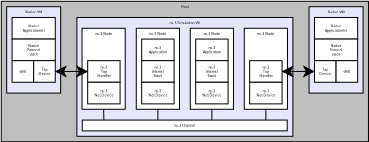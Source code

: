 <?xml version="1.0" encoding="UTF-8"?>
<dia:diagram xmlns:dia="http://www.lysator.liu.se/~alla/dia/">
  <dia:layer name="Background" visible="true">
    <dia:object type="Standard - Box" version="0" id="O0">
      <dia:attribute name="obj_pos">
        <dia:point val="0,0"/>
      </dia:attribute>
      <dia:attribute name="obj_bb">
        <dia:rectangle val="-0.013,-0.013;18.373,7.034"/>
      </dia:attribute>
      <dia:attribute name="elem_corner">
        <dia:point val="0,0"/>
      </dia:attribute>
      <dia:attribute name="elem_width">
        <dia:real val="18.36"/>
      </dia:attribute>
      <dia:attribute name="elem_height">
        <dia:real val="7.02"/>
      </dia:attribute>
      <dia:attribute name="border_width">
        <dia:real val="0.027"/>
      </dia:attribute>
      <dia:attribute name="inner_color">
        <dia:color val="#bfbfbf"/>
      </dia:attribute>
      <dia:attribute name="show_background">
        <dia:boolean val="true"/>
      </dia:attribute>
      <dia:attribute name="corner_radius">
        <dia:real val="1.175e-38"/>
      </dia:attribute>
    </dia:object>
    <dia:object type="Standard - Box" version="0" id="O1">
      <dia:attribute name="obj_pos">
        <dia:point val="3.78,0.81"/>
      </dia:attribute>
      <dia:attribute name="obj_bb">
        <dia:rectangle val="3.767,0.796;14.594,6.763"/>
      </dia:attribute>
      <dia:attribute name="elem_corner">
        <dia:point val="3.78,0.81"/>
      </dia:attribute>
      <dia:attribute name="elem_width">
        <dia:real val="10.8"/>
      </dia:attribute>
      <dia:attribute name="elem_height">
        <dia:real val="5.94"/>
      </dia:attribute>
      <dia:attribute name="border_width">
        <dia:real val="0.027"/>
      </dia:attribute>
      <dia:attribute name="inner_color">
        <dia:color val="#e6e6fa"/>
      </dia:attribute>
      <dia:attribute name="show_background">
        <dia:boolean val="true"/>
      </dia:attribute>
      <dia:attribute name="corner_radius">
        <dia:real val="1.175e-38"/>
      </dia:attribute>
    </dia:object>
    <dia:object type="Standard - Box" version="0" id="O2">
      <dia:attribute name="obj_pos">
        <dia:point val="6.75,1.35"/>
      </dia:attribute>
      <dia:attribute name="obj_bb">
        <dia:rectangle val="6.737,1.337;8.924,5.413"/>
      </dia:attribute>
      <dia:attribute name="elem_corner">
        <dia:point val="6.75,1.35"/>
      </dia:attribute>
      <dia:attribute name="elem_width">
        <dia:real val="2.16"/>
      </dia:attribute>
      <dia:attribute name="elem_height">
        <dia:real val="4.05"/>
      </dia:attribute>
      <dia:attribute name="border_width">
        <dia:real val="0.027"/>
      </dia:attribute>
      <dia:attribute name="show_background">
        <dia:boolean val="true"/>
      </dia:attribute>
    </dia:object>
    <dia:object type="Standard - Box" version="0" id="O3">
      <dia:attribute name="obj_pos">
        <dia:point val="7.02,1.89"/>
      </dia:attribute>
      <dia:attribute name="obj_bb">
        <dia:rectangle val="7.006,1.877;8.653,2.983"/>
      </dia:attribute>
      <dia:attribute name="elem_corner">
        <dia:point val="7.02,1.89"/>
      </dia:attribute>
      <dia:attribute name="elem_width">
        <dia:real val="1.62"/>
      </dia:attribute>
      <dia:attribute name="elem_height">
        <dia:real val="1.08"/>
      </dia:attribute>
      <dia:attribute name="border_width">
        <dia:real val="0.027"/>
      </dia:attribute>
      <dia:attribute name="show_background">
        <dia:boolean val="true"/>
      </dia:attribute>
    </dia:object>
    <dia:object type="Standard - Text" version="1" id="O4">
      <dia:attribute name="obj_pos">
        <dia:point val="7.818,1.62"/>
      </dia:attribute>
      <dia:attribute name="obj_bb">
        <dia:rectangle val="7.417,1.493;8.219,1.747"/>
      </dia:attribute>
      <dia:attribute name="text">
        <dia:composite type="text">
          <dia:attribute name="string">
            <dia:string>#ns-3 Node#</dia:string>
          </dia:attribute>
          <dia:attribute name="font">
            <dia:font family="sans" style="0" name="Helvetica"/>
          </dia:attribute>
          <dia:attribute name="height">
            <dia:real val="0.216"/>
          </dia:attribute>
          <dia:attribute name="pos">
            <dia:point val="7.818,1.641"/>
          </dia:attribute>
          <dia:attribute name="color">
            <dia:color val="#000000"/>
          </dia:attribute>
          <dia:attribute name="alignment">
            <dia:enum val="1"/>
          </dia:attribute>
        </dia:composite>
      </dia:attribute>
      <dia:attribute name="valign">
        <dia:enum val="2"/>
      </dia:attribute>
    </dia:object>
    <dia:object type="Standard - Text" version="1" id="O5">
      <dia:attribute name="obj_pos">
        <dia:point val="7.548,2.16"/>
      </dia:attribute>
      <dia:attribute name="obj_bb">
        <dia:rectangle val="7.548,2.052;7.548,2.376"/>
      </dia:attribute>
      <dia:attribute name="text">
        <dia:composite type="text">
          <dia:attribute name="string">
            <dia:string>##</dia:string>
          </dia:attribute>
          <dia:attribute name="font">
            <dia:font family="sans" style="0" name="Helvetica"/>
          </dia:attribute>
          <dia:attribute name="height">
            <dia:real val="0.216"/>
          </dia:attribute>
          <dia:attribute name="pos">
            <dia:point val="7.548,2.16"/>
          </dia:attribute>
          <dia:attribute name="color">
            <dia:color val="#000000"/>
          </dia:attribute>
          <dia:attribute name="alignment">
            <dia:enum val="0"/>
          </dia:attribute>
        </dia:composite>
      </dia:attribute>
      <dia:attribute name="valign">
        <dia:enum val="3"/>
      </dia:attribute>
    </dia:object>
    <dia:object type="Standard - Text" version="1" id="O6">
      <dia:attribute name="obj_pos">
        <dia:point val="7.83,2.43"/>
      </dia:attribute>
      <dia:attribute name="obj_bb">
        <dia:rectangle val="7.386,2.195;8.274,2.665"/>
      </dia:attribute>
      <dia:attribute name="text">
        <dia:composite type="text">
          <dia:attribute name="string">
            <dia:string>#ns-3
Application#</dia:string>
          </dia:attribute>
          <dia:attribute name="font">
            <dia:font family="sans" style="0" name="Helvetica"/>
          </dia:attribute>
          <dia:attribute name="height">
            <dia:real val="0.216"/>
          </dia:attribute>
          <dia:attribute name="pos">
            <dia:point val="7.83,2.343"/>
          </dia:attribute>
          <dia:attribute name="color">
            <dia:color val="#000000"/>
          </dia:attribute>
          <dia:attribute name="alignment">
            <dia:enum val="1"/>
          </dia:attribute>
        </dia:composite>
      </dia:attribute>
      <dia:attribute name="valign">
        <dia:enum val="2"/>
      </dia:attribute>
      <dia:connections>
        <dia:connection handle="0" to="O3" connection="8"/>
      </dia:connections>
    </dia:object>
    <dia:object type="Standard - Box" version="0" id="O7">
      <dia:attribute name="obj_pos">
        <dia:point val="7.02,2.97"/>
      </dia:attribute>
      <dia:attribute name="obj_bb">
        <dia:rectangle val="7.006,2.957;8.653,4.064"/>
      </dia:attribute>
      <dia:attribute name="elem_corner">
        <dia:point val="7.02,2.97"/>
      </dia:attribute>
      <dia:attribute name="elem_width">
        <dia:real val="1.62"/>
      </dia:attribute>
      <dia:attribute name="elem_height">
        <dia:real val="1.08"/>
      </dia:attribute>
      <dia:attribute name="border_width">
        <dia:real val="0.027"/>
      </dia:attribute>
      <dia:attribute name="show_background">
        <dia:boolean val="true"/>
      </dia:attribute>
    </dia:object>
    <dia:object type="Standard - Text" version="1" id="O8">
      <dia:attribute name="obj_pos">
        <dia:point val="7.83,3.51"/>
      </dia:attribute>
      <dia:attribute name="obj_bb">
        <dia:rectangle val="7.515,3.167;8.145,3.853"/>
      </dia:attribute>
      <dia:attribute name="text">
        <dia:composite type="text">
          <dia:attribute name="string">
            <dia:string>#ns-3
Internet
Stack#</dia:string>
          </dia:attribute>
          <dia:attribute name="font">
            <dia:font family="sans" style="0" name="Helvetica"/>
          </dia:attribute>
          <dia:attribute name="height">
            <dia:real val="0.216"/>
          </dia:attribute>
          <dia:attribute name="pos">
            <dia:point val="7.83,3.315"/>
          </dia:attribute>
          <dia:attribute name="color">
            <dia:color val="#000000"/>
          </dia:attribute>
          <dia:attribute name="alignment">
            <dia:enum val="1"/>
          </dia:attribute>
        </dia:composite>
      </dia:attribute>
      <dia:attribute name="valign">
        <dia:enum val="2"/>
      </dia:attribute>
      <dia:connections>
        <dia:connection handle="0" to="O7" connection="8"/>
      </dia:connections>
    </dia:object>
    <dia:object type="Standard - Box" version="0" id="O9">
      <dia:attribute name="obj_pos">
        <dia:point val="7.02,4.05"/>
      </dia:attribute>
      <dia:attribute name="obj_bb">
        <dia:rectangle val="7.006,4.037;8.653,5.144"/>
      </dia:attribute>
      <dia:attribute name="elem_corner">
        <dia:point val="7.02,4.05"/>
      </dia:attribute>
      <dia:attribute name="elem_width">
        <dia:real val="1.62"/>
      </dia:attribute>
      <dia:attribute name="elem_height">
        <dia:real val="1.08"/>
      </dia:attribute>
      <dia:attribute name="border_width">
        <dia:real val="0.027"/>
      </dia:attribute>
      <dia:attribute name="show_background">
        <dia:boolean val="true"/>
      </dia:attribute>
    </dia:object>
    <dia:object type="Standard - Text" version="1" id="O10">
      <dia:attribute name="obj_pos">
        <dia:point val="7.83,4.59"/>
      </dia:attribute>
      <dia:attribute name="obj_bb">
        <dia:rectangle val="7.395,4.355;8.265,4.825"/>
      </dia:attribute>
      <dia:attribute name="text">
        <dia:composite type="text">
          <dia:attribute name="string">
            <dia:string>#ns-3
Net Device#</dia:string>
          </dia:attribute>
          <dia:attribute name="font">
            <dia:font family="sans" style="0" name="Helvetica"/>
          </dia:attribute>
          <dia:attribute name="height">
            <dia:real val="0.216"/>
          </dia:attribute>
          <dia:attribute name="pos">
            <dia:point val="7.83,4.503"/>
          </dia:attribute>
          <dia:attribute name="color">
            <dia:color val="#000000"/>
          </dia:attribute>
          <dia:attribute name="alignment">
            <dia:enum val="1"/>
          </dia:attribute>
        </dia:composite>
      </dia:attribute>
      <dia:attribute name="valign">
        <dia:enum val="2"/>
      </dia:attribute>
      <dia:connections>
        <dia:connection handle="0" to="O9" connection="8"/>
      </dia:connections>
    </dia:object>
    <dia:object type="Standard - Box" version="0" id="O11">
      <dia:attribute name="obj_pos">
        <dia:point val="9.45,1.35"/>
      </dia:attribute>
      <dia:attribute name="obj_bb">
        <dia:rectangle val="9.437,1.337;11.623,5.413"/>
      </dia:attribute>
      <dia:attribute name="elem_corner">
        <dia:point val="9.45,1.35"/>
      </dia:attribute>
      <dia:attribute name="elem_width">
        <dia:real val="2.16"/>
      </dia:attribute>
      <dia:attribute name="elem_height">
        <dia:real val="4.05"/>
      </dia:attribute>
      <dia:attribute name="border_width">
        <dia:real val="0.027"/>
      </dia:attribute>
      <dia:attribute name="show_background">
        <dia:boolean val="true"/>
      </dia:attribute>
    </dia:object>
    <dia:object type="Standard - Box" version="0" id="O12">
      <dia:attribute name="obj_pos">
        <dia:point val="9.72,1.89"/>
      </dia:attribute>
      <dia:attribute name="obj_bb">
        <dia:rectangle val="9.707,1.877;11.354,2.983"/>
      </dia:attribute>
      <dia:attribute name="elem_corner">
        <dia:point val="9.72,1.89"/>
      </dia:attribute>
      <dia:attribute name="elem_width">
        <dia:real val="1.62"/>
      </dia:attribute>
      <dia:attribute name="elem_height">
        <dia:real val="1.08"/>
      </dia:attribute>
      <dia:attribute name="border_width">
        <dia:real val="0.027"/>
      </dia:attribute>
      <dia:attribute name="show_background">
        <dia:boolean val="true"/>
      </dia:attribute>
    </dia:object>
    <dia:object type="Standard - Text" version="1" id="O13">
      <dia:attribute name="obj_pos">
        <dia:point val="10.53,1.62"/>
      </dia:attribute>
      <dia:attribute name="obj_bb">
        <dia:rectangle val="10.129,1.493;10.931,1.747"/>
      </dia:attribute>
      <dia:attribute name="text">
        <dia:composite type="text">
          <dia:attribute name="string">
            <dia:string>#ns-3 Node#</dia:string>
          </dia:attribute>
          <dia:attribute name="font">
            <dia:font family="sans" style="0" name="Helvetica"/>
          </dia:attribute>
          <dia:attribute name="height">
            <dia:real val="0.216"/>
          </dia:attribute>
          <dia:attribute name="pos">
            <dia:point val="10.53,1.641"/>
          </dia:attribute>
          <dia:attribute name="color">
            <dia:color val="#000000"/>
          </dia:attribute>
          <dia:attribute name="alignment">
            <dia:enum val="1"/>
          </dia:attribute>
        </dia:composite>
      </dia:attribute>
      <dia:attribute name="valign">
        <dia:enum val="2"/>
      </dia:attribute>
    </dia:object>
    <dia:object type="Standard - Text" version="1" id="O14">
      <dia:attribute name="obj_pos">
        <dia:point val="10.26,2.16"/>
      </dia:attribute>
      <dia:attribute name="obj_bb">
        <dia:rectangle val="10.26,2.052;10.26,2.376"/>
      </dia:attribute>
      <dia:attribute name="text">
        <dia:composite type="text">
          <dia:attribute name="string">
            <dia:string>##</dia:string>
          </dia:attribute>
          <dia:attribute name="font">
            <dia:font family="sans" style="0" name="Helvetica"/>
          </dia:attribute>
          <dia:attribute name="height">
            <dia:real val="0.216"/>
          </dia:attribute>
          <dia:attribute name="pos">
            <dia:point val="10.26,2.16"/>
          </dia:attribute>
          <dia:attribute name="color">
            <dia:color val="#000000"/>
          </dia:attribute>
          <dia:attribute name="alignment">
            <dia:enum val="0"/>
          </dia:attribute>
        </dia:composite>
      </dia:attribute>
      <dia:attribute name="valign">
        <dia:enum val="3"/>
      </dia:attribute>
    </dia:object>
    <dia:object type="Standard - Text" version="1" id="O15">
      <dia:attribute name="obj_pos">
        <dia:point val="10.53,2.43"/>
      </dia:attribute>
      <dia:attribute name="obj_bb">
        <dia:rectangle val="10.086,2.195;10.974,2.665"/>
      </dia:attribute>
      <dia:attribute name="text">
        <dia:composite type="text">
          <dia:attribute name="string">
            <dia:string>#ns-3
Application#</dia:string>
          </dia:attribute>
          <dia:attribute name="font">
            <dia:font family="sans" style="0" name="Helvetica"/>
          </dia:attribute>
          <dia:attribute name="height">
            <dia:real val="0.216"/>
          </dia:attribute>
          <dia:attribute name="pos">
            <dia:point val="10.53,2.343"/>
          </dia:attribute>
          <dia:attribute name="color">
            <dia:color val="#000000"/>
          </dia:attribute>
          <dia:attribute name="alignment">
            <dia:enum val="1"/>
          </dia:attribute>
        </dia:composite>
      </dia:attribute>
      <dia:attribute name="valign">
        <dia:enum val="2"/>
      </dia:attribute>
      <dia:connections>
        <dia:connection handle="0" to="O12" connection="8"/>
      </dia:connections>
    </dia:object>
    <dia:object type="Standard - Box" version="0" id="O16">
      <dia:attribute name="obj_pos">
        <dia:point val="9.72,2.97"/>
      </dia:attribute>
      <dia:attribute name="obj_bb">
        <dia:rectangle val="9.707,2.957;11.354,4.064"/>
      </dia:attribute>
      <dia:attribute name="elem_corner">
        <dia:point val="9.72,2.97"/>
      </dia:attribute>
      <dia:attribute name="elem_width">
        <dia:real val="1.62"/>
      </dia:attribute>
      <dia:attribute name="elem_height">
        <dia:real val="1.08"/>
      </dia:attribute>
      <dia:attribute name="border_width">
        <dia:real val="0.027"/>
      </dia:attribute>
      <dia:attribute name="show_background">
        <dia:boolean val="true"/>
      </dia:attribute>
    </dia:object>
    <dia:object type="Standard - Text" version="1" id="O17">
      <dia:attribute name="obj_pos">
        <dia:point val="10.53,3.51"/>
      </dia:attribute>
      <dia:attribute name="obj_bb">
        <dia:rectangle val="10.215,3.167;10.845,3.853"/>
      </dia:attribute>
      <dia:attribute name="text">
        <dia:composite type="text">
          <dia:attribute name="string">
            <dia:string>#ns-3
Internet
Stack#</dia:string>
          </dia:attribute>
          <dia:attribute name="font">
            <dia:font family="sans" style="0" name="Helvetica"/>
          </dia:attribute>
          <dia:attribute name="height">
            <dia:real val="0.216"/>
          </dia:attribute>
          <dia:attribute name="pos">
            <dia:point val="10.53,3.315"/>
          </dia:attribute>
          <dia:attribute name="color">
            <dia:color val="#000000"/>
          </dia:attribute>
          <dia:attribute name="alignment">
            <dia:enum val="1"/>
          </dia:attribute>
        </dia:composite>
      </dia:attribute>
      <dia:attribute name="valign">
        <dia:enum val="2"/>
      </dia:attribute>
      <dia:connections>
        <dia:connection handle="0" to="O16" connection="8"/>
      </dia:connections>
    </dia:object>
    <dia:object type="Standard - Box" version="0" id="O18">
      <dia:attribute name="obj_pos">
        <dia:point val="9.72,4.05"/>
      </dia:attribute>
      <dia:attribute name="obj_bb">
        <dia:rectangle val="9.707,4.037;11.354,5.144"/>
      </dia:attribute>
      <dia:attribute name="elem_corner">
        <dia:point val="9.72,4.05"/>
      </dia:attribute>
      <dia:attribute name="elem_width">
        <dia:real val="1.62"/>
      </dia:attribute>
      <dia:attribute name="elem_height">
        <dia:real val="1.08"/>
      </dia:attribute>
      <dia:attribute name="border_width">
        <dia:real val="0.027"/>
      </dia:attribute>
      <dia:attribute name="show_background">
        <dia:boolean val="true"/>
      </dia:attribute>
    </dia:object>
    <dia:object type="Standard - Text" version="1" id="O19">
      <dia:attribute name="obj_pos">
        <dia:point val="10.53,4.59"/>
      </dia:attribute>
      <dia:attribute name="obj_bb">
        <dia:rectangle val="10.095,4.355;10.965,4.825"/>
      </dia:attribute>
      <dia:attribute name="text">
        <dia:composite type="text">
          <dia:attribute name="string">
            <dia:string>#ns-3
Net Device#</dia:string>
          </dia:attribute>
          <dia:attribute name="font">
            <dia:font family="sans" style="0" name="Helvetica"/>
          </dia:attribute>
          <dia:attribute name="height">
            <dia:real val="0.216"/>
          </dia:attribute>
          <dia:attribute name="pos">
            <dia:point val="10.53,4.503"/>
          </dia:attribute>
          <dia:attribute name="color">
            <dia:color val="#000000"/>
          </dia:attribute>
          <dia:attribute name="alignment">
            <dia:enum val="1"/>
          </dia:attribute>
        </dia:composite>
      </dia:attribute>
      <dia:attribute name="valign">
        <dia:enum val="2"/>
      </dia:attribute>
      <dia:connections>
        <dia:connection handle="0" to="O18" connection="8"/>
      </dia:connections>
    </dia:object>
    <dia:object type="Standard - Box" version="0" id="O20">
      <dia:attribute name="obj_pos">
        <dia:point val="12.15,1.35"/>
      </dia:attribute>
      <dia:attribute name="obj_bb">
        <dia:rectangle val="12.136,1.337;14.323,5.413"/>
      </dia:attribute>
      <dia:attribute name="elem_corner">
        <dia:point val="12.15,1.35"/>
      </dia:attribute>
      <dia:attribute name="elem_width">
        <dia:real val="2.16"/>
      </dia:attribute>
      <dia:attribute name="elem_height">
        <dia:real val="4.05"/>
      </dia:attribute>
      <dia:attribute name="border_width">
        <dia:real val="0.027"/>
      </dia:attribute>
      <dia:attribute name="show_background">
        <dia:boolean val="true"/>
      </dia:attribute>
    </dia:object>
    <dia:object type="Standard - Text" version="1" id="O21">
      <dia:attribute name="obj_pos">
        <dia:point val="13.218,1.62"/>
      </dia:attribute>
      <dia:attribute name="obj_bb">
        <dia:rectangle val="12.817,1.493;13.619,1.747"/>
      </dia:attribute>
      <dia:attribute name="text">
        <dia:composite type="text">
          <dia:attribute name="string">
            <dia:string>#ns-3 Node#</dia:string>
          </dia:attribute>
          <dia:attribute name="font">
            <dia:font family="sans" style="0" name="Helvetica"/>
          </dia:attribute>
          <dia:attribute name="height">
            <dia:real val="0.216"/>
          </dia:attribute>
          <dia:attribute name="pos">
            <dia:point val="13.218,1.641"/>
          </dia:attribute>
          <dia:attribute name="color">
            <dia:color val="#000000"/>
          </dia:attribute>
          <dia:attribute name="alignment">
            <dia:enum val="1"/>
          </dia:attribute>
        </dia:composite>
      </dia:attribute>
      <dia:attribute name="valign">
        <dia:enum val="2"/>
      </dia:attribute>
    </dia:object>
    <dia:object type="Standard - Text" version="1" id="O22">
      <dia:attribute name="obj_pos">
        <dia:point val="12.948,2.16"/>
      </dia:attribute>
      <dia:attribute name="obj_bb">
        <dia:rectangle val="12.948,2.052;12.948,2.376"/>
      </dia:attribute>
      <dia:attribute name="text">
        <dia:composite type="text">
          <dia:attribute name="string">
            <dia:string>##</dia:string>
          </dia:attribute>
          <dia:attribute name="font">
            <dia:font family="sans" style="0" name="Helvetica"/>
          </dia:attribute>
          <dia:attribute name="height">
            <dia:real val="0.216"/>
          </dia:attribute>
          <dia:attribute name="pos">
            <dia:point val="12.948,2.16"/>
          </dia:attribute>
          <dia:attribute name="color">
            <dia:color val="#000000"/>
          </dia:attribute>
          <dia:attribute name="alignment">
            <dia:enum val="0"/>
          </dia:attribute>
        </dia:composite>
      </dia:attribute>
      <dia:attribute name="valign">
        <dia:enum val="3"/>
      </dia:attribute>
    </dia:object>
    <dia:object type="Standard - Box" version="0" id="O23">
      <dia:attribute name="obj_pos">
        <dia:point val="12.42,2.97"/>
      </dia:attribute>
      <dia:attribute name="obj_bb">
        <dia:rectangle val="12.406,2.957;14.053,4.064"/>
      </dia:attribute>
      <dia:attribute name="elem_corner">
        <dia:point val="12.42,2.97"/>
      </dia:attribute>
      <dia:attribute name="elem_width">
        <dia:real val="1.62"/>
      </dia:attribute>
      <dia:attribute name="elem_height">
        <dia:real val="1.08"/>
      </dia:attribute>
      <dia:attribute name="border_width">
        <dia:real val="0.027"/>
      </dia:attribute>
      <dia:attribute name="show_background">
        <dia:boolean val="true"/>
      </dia:attribute>
    </dia:object>
    <dia:object type="Standard - Box" version="0" id="O24">
      <dia:attribute name="obj_pos">
        <dia:point val="12.42,4.05"/>
      </dia:attribute>
      <dia:attribute name="obj_bb">
        <dia:rectangle val="12.406,4.037;14.053,5.144"/>
      </dia:attribute>
      <dia:attribute name="elem_corner">
        <dia:point val="12.42,4.05"/>
      </dia:attribute>
      <dia:attribute name="elem_width">
        <dia:real val="1.62"/>
      </dia:attribute>
      <dia:attribute name="elem_height">
        <dia:real val="1.08"/>
      </dia:attribute>
      <dia:attribute name="border_width">
        <dia:real val="0.027"/>
      </dia:attribute>
      <dia:attribute name="show_background">
        <dia:boolean val="true"/>
      </dia:attribute>
    </dia:object>
    <dia:object type="Standard - Text" version="1" id="O25">
      <dia:attribute name="obj_pos">
        <dia:point val="13.23,4.59"/>
      </dia:attribute>
      <dia:attribute name="obj_bb">
        <dia:rectangle val="12.795,4.355;13.665,4.825"/>
      </dia:attribute>
      <dia:attribute name="text">
        <dia:composite type="text">
          <dia:attribute name="string">
            <dia:string>#ns-3
Net Device#</dia:string>
          </dia:attribute>
          <dia:attribute name="font">
            <dia:font family="sans" style="0" name="Helvetica"/>
          </dia:attribute>
          <dia:attribute name="height">
            <dia:real val="0.216"/>
          </dia:attribute>
          <dia:attribute name="pos">
            <dia:point val="13.23,4.503"/>
          </dia:attribute>
          <dia:attribute name="color">
            <dia:color val="#000000"/>
          </dia:attribute>
          <dia:attribute name="alignment">
            <dia:enum val="1"/>
          </dia:attribute>
        </dia:composite>
      </dia:attribute>
      <dia:attribute name="valign">
        <dia:enum val="2"/>
      </dia:attribute>
      <dia:connections>
        <dia:connection handle="0" to="O24" connection="8"/>
      </dia:connections>
    </dia:object>
    <dia:object type="Standard - Box" version="0" id="O26">
      <dia:attribute name="obj_pos">
        <dia:point val="4.05,5.94"/>
      </dia:attribute>
      <dia:attribute name="obj_bb">
        <dia:rectangle val="4.037,5.926;14.311,6.494"/>
      </dia:attribute>
      <dia:attribute name="elem_corner">
        <dia:point val="4.05,5.94"/>
      </dia:attribute>
      <dia:attribute name="elem_width">
        <dia:real val="10.248"/>
      </dia:attribute>
      <dia:attribute name="elem_height">
        <dia:real val="0.54"/>
      </dia:attribute>
      <dia:attribute name="border_width">
        <dia:real val="0.027"/>
      </dia:attribute>
      <dia:attribute name="show_background">
        <dia:boolean val="true"/>
      </dia:attribute>
    </dia:object>
    <dia:object type="Standard - Box" version="0" id="O27">
      <dia:attribute name="obj_pos">
        <dia:point val="4.038,1.35"/>
      </dia:attribute>
      <dia:attribute name="obj_bb">
        <dia:rectangle val="4.024,1.337;6.211,5.413"/>
      </dia:attribute>
      <dia:attribute name="elem_corner">
        <dia:point val="4.038,1.35"/>
      </dia:attribute>
      <dia:attribute name="elem_width">
        <dia:real val="2.16"/>
      </dia:attribute>
      <dia:attribute name="elem_height">
        <dia:real val="4.05"/>
      </dia:attribute>
      <dia:attribute name="border_width">
        <dia:real val="0.027"/>
      </dia:attribute>
      <dia:attribute name="show_background">
        <dia:boolean val="true"/>
      </dia:attribute>
    </dia:object>
    <dia:object type="Standard - Text" version="1" id="O28">
      <dia:attribute name="obj_pos">
        <dia:point val="5.13,1.62"/>
      </dia:attribute>
      <dia:attribute name="obj_bb">
        <dia:rectangle val="4.729,1.493;5.531,1.747"/>
      </dia:attribute>
      <dia:attribute name="text">
        <dia:composite type="text">
          <dia:attribute name="string">
            <dia:string>#ns-3 Node#</dia:string>
          </dia:attribute>
          <dia:attribute name="font">
            <dia:font family="sans" style="0" name="Helvetica"/>
          </dia:attribute>
          <dia:attribute name="height">
            <dia:real val="0.216"/>
          </dia:attribute>
          <dia:attribute name="pos">
            <dia:point val="5.13,1.641"/>
          </dia:attribute>
          <dia:attribute name="color">
            <dia:color val="#000000"/>
          </dia:attribute>
          <dia:attribute name="alignment">
            <dia:enum val="1"/>
          </dia:attribute>
        </dia:composite>
      </dia:attribute>
      <dia:attribute name="valign">
        <dia:enum val="2"/>
      </dia:attribute>
    </dia:object>
    <dia:object type="Standard - Text" version="1" id="O29">
      <dia:attribute name="obj_pos">
        <dia:point val="4.86,2.16"/>
      </dia:attribute>
      <dia:attribute name="obj_bb">
        <dia:rectangle val="4.86,2.052;4.86,2.376"/>
      </dia:attribute>
      <dia:attribute name="text">
        <dia:composite type="text">
          <dia:attribute name="string">
            <dia:string>##</dia:string>
          </dia:attribute>
          <dia:attribute name="font">
            <dia:font family="sans" style="0" name="Helvetica"/>
          </dia:attribute>
          <dia:attribute name="height">
            <dia:real val="0.216"/>
          </dia:attribute>
          <dia:attribute name="pos">
            <dia:point val="4.86,2.16"/>
          </dia:attribute>
          <dia:attribute name="color">
            <dia:color val="#000000"/>
          </dia:attribute>
          <dia:attribute name="alignment">
            <dia:enum val="0"/>
          </dia:attribute>
        </dia:composite>
      </dia:attribute>
      <dia:attribute name="valign">
        <dia:enum val="3"/>
      </dia:attribute>
    </dia:object>
    <dia:object type="Standard - Box" version="0" id="O30">
      <dia:attribute name="obj_pos">
        <dia:point val="4.32,2.97"/>
      </dia:attribute>
      <dia:attribute name="obj_bb">
        <dia:rectangle val="4.306,2.957;5.954,4.064"/>
      </dia:attribute>
      <dia:attribute name="elem_corner">
        <dia:point val="4.32,2.97"/>
      </dia:attribute>
      <dia:attribute name="elem_width">
        <dia:real val="1.62"/>
      </dia:attribute>
      <dia:attribute name="elem_height">
        <dia:real val="1.08"/>
      </dia:attribute>
      <dia:attribute name="border_width">
        <dia:real val="0.027"/>
      </dia:attribute>
      <dia:attribute name="show_background">
        <dia:boolean val="true"/>
      </dia:attribute>
    </dia:object>
    <dia:object type="Standard - Text" version="1" id="O31">
      <dia:attribute name="obj_pos">
        <dia:point val="5.13,3.51"/>
      </dia:attribute>
      <dia:attribute name="obj_bb">
        <dia:rectangle val="4.819,3.167;5.441,3.853"/>
      </dia:attribute>
      <dia:attribute name="text">
        <dia:composite type="text">
          <dia:attribute name="string">
            <dia:string>#ns-3
Tap
Handler#</dia:string>
          </dia:attribute>
          <dia:attribute name="font">
            <dia:font family="sans" style="0" name="Helvetica"/>
          </dia:attribute>
          <dia:attribute name="height">
            <dia:real val="0.216"/>
          </dia:attribute>
          <dia:attribute name="pos">
            <dia:point val="5.13,3.315"/>
          </dia:attribute>
          <dia:attribute name="color">
            <dia:color val="#000000"/>
          </dia:attribute>
          <dia:attribute name="alignment">
            <dia:enum val="1"/>
          </dia:attribute>
        </dia:composite>
      </dia:attribute>
      <dia:attribute name="valign">
        <dia:enum val="2"/>
      </dia:attribute>
      <dia:connections>
        <dia:connection handle="0" to="O30" connection="8"/>
      </dia:connections>
    </dia:object>
    <dia:object type="Standard - Box" version="0" id="O32">
      <dia:attribute name="obj_pos">
        <dia:point val="4.32,4.05"/>
      </dia:attribute>
      <dia:attribute name="obj_bb">
        <dia:rectangle val="4.306,4.037;5.954,5.144"/>
      </dia:attribute>
      <dia:attribute name="elem_corner">
        <dia:point val="4.32,4.05"/>
      </dia:attribute>
      <dia:attribute name="elem_width">
        <dia:real val="1.62"/>
      </dia:attribute>
      <dia:attribute name="elem_height">
        <dia:real val="1.08"/>
      </dia:attribute>
      <dia:attribute name="border_width">
        <dia:real val="0.027"/>
      </dia:attribute>
      <dia:attribute name="show_background">
        <dia:boolean val="true"/>
      </dia:attribute>
    </dia:object>
    <dia:object type="Standard - Text" version="1" id="O33">
      <dia:attribute name="obj_pos">
        <dia:point val="5.13,4.59"/>
      </dia:attribute>
      <dia:attribute name="obj_bb">
        <dia:rectangle val="4.695,4.355;5.565,4.825"/>
      </dia:attribute>
      <dia:attribute name="text">
        <dia:composite type="text">
          <dia:attribute name="string">
            <dia:string>#ns-3
Net Device#</dia:string>
          </dia:attribute>
          <dia:attribute name="font">
            <dia:font family="sans" style="0" name="Helvetica"/>
          </dia:attribute>
          <dia:attribute name="height">
            <dia:real val="0.216"/>
          </dia:attribute>
          <dia:attribute name="pos">
            <dia:point val="5.13,4.503"/>
          </dia:attribute>
          <dia:attribute name="color">
            <dia:color val="#000000"/>
          </dia:attribute>
          <dia:attribute name="alignment">
            <dia:enum val="1"/>
          </dia:attribute>
        </dia:composite>
      </dia:attribute>
      <dia:attribute name="valign">
        <dia:enum val="2"/>
      </dia:attribute>
      <dia:connections>
        <dia:connection handle="0" to="O32" connection="8"/>
      </dia:connections>
    </dia:object>
    <dia:object type="Standard - Text" version="1" id="O34">
      <dia:attribute name="obj_pos">
        <dia:point val="9.18,1.08"/>
      </dia:attribute>
      <dia:attribute name="obj_bb">
        <dia:rectangle val="8.416,0.953;9.944,1.207"/>
      </dia:attribute>
      <dia:attribute name="text">
        <dia:composite type="text">
          <dia:attribute name="string">
            <dia:string>#ns-3 Simulation VM#</dia:string>
          </dia:attribute>
          <dia:attribute name="font">
            <dia:font family="sans" style="0" name="Helvetica"/>
          </dia:attribute>
          <dia:attribute name="height">
            <dia:real val="0.216"/>
          </dia:attribute>
          <dia:attribute name="pos">
            <dia:point val="9.18,1.101"/>
          </dia:attribute>
          <dia:attribute name="color">
            <dia:color val="#000000"/>
          </dia:attribute>
          <dia:attribute name="alignment">
            <dia:enum val="1"/>
          </dia:attribute>
        </dia:composite>
      </dia:attribute>
      <dia:attribute name="valign">
        <dia:enum val="2"/>
      </dia:attribute>
    </dia:object>
    <dia:object type="Standard - Text" version="1" id="O35">
      <dia:attribute name="obj_pos">
        <dia:point val="13.23,3.51"/>
      </dia:attribute>
      <dia:attribute name="obj_bb">
        <dia:rectangle val="12.919,3.167;13.541,3.853"/>
      </dia:attribute>
      <dia:attribute name="text">
        <dia:composite type="text">
          <dia:attribute name="string">
            <dia:string>#ns-3
Tap
Handler#</dia:string>
          </dia:attribute>
          <dia:attribute name="font">
            <dia:font family="sans" style="0" name="Helvetica"/>
          </dia:attribute>
          <dia:attribute name="height">
            <dia:real val="0.216"/>
          </dia:attribute>
          <dia:attribute name="pos">
            <dia:point val="13.23,3.315"/>
          </dia:attribute>
          <dia:attribute name="color">
            <dia:color val="#000000"/>
          </dia:attribute>
          <dia:attribute name="alignment">
            <dia:enum val="1"/>
          </dia:attribute>
        </dia:composite>
      </dia:attribute>
      <dia:attribute name="valign">
        <dia:enum val="2"/>
      </dia:attribute>
      <dia:connections>
        <dia:connection handle="0" to="O23" connection="8"/>
      </dia:connections>
    </dia:object>
    <dia:object type="Standard - Text" version="1" id="O36">
      <dia:attribute name="obj_pos">
        <dia:point val="9.174,6.21"/>
      </dia:attribute>
      <dia:attribute name="obj_bb">
        <dia:rectangle val="8.654,6.083;9.694,6.337"/>
      </dia:attribute>
      <dia:attribute name="text">
        <dia:composite type="text">
          <dia:attribute name="string">
            <dia:string>#ns-3 Channel#</dia:string>
          </dia:attribute>
          <dia:attribute name="font">
            <dia:font family="sans" style="0" name="Helvetica"/>
          </dia:attribute>
          <dia:attribute name="height">
            <dia:real val="0.216"/>
          </dia:attribute>
          <dia:attribute name="pos">
            <dia:point val="9.174,6.231"/>
          </dia:attribute>
          <dia:attribute name="color">
            <dia:color val="#000000"/>
          </dia:attribute>
          <dia:attribute name="alignment">
            <dia:enum val="1"/>
          </dia:attribute>
        </dia:composite>
      </dia:attribute>
      <dia:attribute name="valign">
        <dia:enum val="2"/>
      </dia:attribute>
      <dia:connections>
        <dia:connection handle="0" to="O26" connection="8"/>
      </dia:connections>
    </dia:object>
    <dia:object type="Standard - Line" version="0" id="O37">
      <dia:attribute name="obj_pos">
        <dia:point val="5.118,5.4"/>
      </dia:attribute>
      <dia:attribute name="obj_bb">
        <dia:rectangle val="5.104,5.386;5.144,5.954"/>
      </dia:attribute>
      <dia:attribute name="conn_endpoints">
        <dia:point val="5.118,5.4"/>
        <dia:point val="5.13,5.94"/>
      </dia:attribute>
      <dia:attribute name="numcp">
        <dia:int val="1"/>
      </dia:attribute>
      <dia:attribute name="line_width">
        <dia:real val="0.027"/>
      </dia:attribute>
      <dia:connections>
        <dia:connection handle="0" to="O27" connection="6"/>
      </dia:connections>
    </dia:object>
    <dia:object type="Standard - Line" version="0" id="O38">
      <dia:attribute name="obj_pos">
        <dia:point val="7.83,5.4"/>
      </dia:attribute>
      <dia:attribute name="obj_bb">
        <dia:rectangle val="7.816,5.386;7.843,5.954"/>
      </dia:attribute>
      <dia:attribute name="conn_endpoints">
        <dia:point val="7.83,5.4"/>
        <dia:point val="7.83,5.94"/>
      </dia:attribute>
      <dia:attribute name="numcp">
        <dia:int val="1"/>
      </dia:attribute>
      <dia:attribute name="line_width">
        <dia:real val="0.027"/>
      </dia:attribute>
      <dia:connections>
        <dia:connection handle="0" to="O2" connection="6"/>
      </dia:connections>
    </dia:object>
    <dia:object type="Standard - Line" version="0" id="O39">
      <dia:attribute name="obj_pos">
        <dia:point val="10.53,5.4"/>
      </dia:attribute>
      <dia:attribute name="obj_bb">
        <dia:rectangle val="10.517,5.386;10.543,5.954"/>
      </dia:attribute>
      <dia:attribute name="conn_endpoints">
        <dia:point val="10.53,5.4"/>
        <dia:point val="10.53,5.94"/>
      </dia:attribute>
      <dia:attribute name="numcp">
        <dia:int val="1"/>
      </dia:attribute>
      <dia:attribute name="line_width">
        <dia:real val="0.027"/>
      </dia:attribute>
      <dia:connections>
        <dia:connection handle="0" to="O11" connection="6"/>
      </dia:connections>
    </dia:object>
    <dia:object type="Standard - Line" version="0" id="O40">
      <dia:attribute name="obj_pos">
        <dia:point val="13.23,5.4"/>
      </dia:attribute>
      <dia:attribute name="obj_bb">
        <dia:rectangle val="13.216,5.386;13.243,5.954"/>
      </dia:attribute>
      <dia:attribute name="conn_endpoints">
        <dia:point val="13.23,5.4"/>
        <dia:point val="13.23,5.94"/>
      </dia:attribute>
      <dia:attribute name="numcp">
        <dia:int val="1"/>
      </dia:attribute>
      <dia:attribute name="line_width">
        <dia:real val="0.027"/>
      </dia:attribute>
      <dia:connections>
        <dia:connection handle="0" to="O20" connection="6"/>
      </dia:connections>
    </dia:object>
    <dia:object type="Standard - Box" version="0" id="O41">
      <dia:attribute name="obj_pos">
        <dia:point val="0.27,0.27"/>
      </dia:attribute>
      <dia:attribute name="obj_bb">
        <dia:rectangle val="0.257,0.257;2.983,4.604"/>
      </dia:attribute>
      <dia:attribute name="elem_corner">
        <dia:point val="0.27,0.27"/>
      </dia:attribute>
      <dia:attribute name="elem_width">
        <dia:real val="2.7"/>
      </dia:attribute>
      <dia:attribute name="elem_height">
        <dia:real val="4.32"/>
      </dia:attribute>
      <dia:attribute name="border_width">
        <dia:real val="0.027"/>
      </dia:attribute>
      <dia:attribute name="inner_color">
        <dia:color val="#e6e6fa"/>
      </dia:attribute>
      <dia:attribute name="show_background">
        <dia:boolean val="true"/>
      </dia:attribute>
      <dia:attribute name="corner_radius">
        <dia:real val="1.175e-38"/>
      </dia:attribute>
    </dia:object>
    <dia:object type="Standard - Box" version="0" id="O42">
      <dia:attribute name="obj_pos">
        <dia:point val="0.54,0.81"/>
      </dia:attribute>
      <dia:attribute name="obj_bb">
        <dia:rectangle val="0.526,0.796;2.713,1.903"/>
      </dia:attribute>
      <dia:attribute name="elem_corner">
        <dia:point val="0.54,0.81"/>
      </dia:attribute>
      <dia:attribute name="elem_width">
        <dia:real val="2.16"/>
      </dia:attribute>
      <dia:attribute name="elem_height">
        <dia:real val="1.08"/>
      </dia:attribute>
      <dia:attribute name="border_width">
        <dia:real val="0.027"/>
      </dia:attribute>
      <dia:attribute name="show_background">
        <dia:boolean val="true"/>
      </dia:attribute>
    </dia:object>
    <dia:object type="Standard - Text" version="1" id="O43">
      <dia:attribute name="obj_pos">
        <dia:point val="1.35,1.89"/>
      </dia:attribute>
      <dia:attribute name="obj_bb">
        <dia:rectangle val="1.35,1.782;1.35,2.106"/>
      </dia:attribute>
      <dia:attribute name="text">
        <dia:composite type="text">
          <dia:attribute name="string">
            <dia:string>##</dia:string>
          </dia:attribute>
          <dia:attribute name="font">
            <dia:font family="sans" style="0" name="Helvetica"/>
          </dia:attribute>
          <dia:attribute name="height">
            <dia:real val="0.216"/>
          </dia:attribute>
          <dia:attribute name="pos">
            <dia:point val="1.35,1.89"/>
          </dia:attribute>
          <dia:attribute name="color">
            <dia:color val="#000000"/>
          </dia:attribute>
          <dia:attribute name="alignment">
            <dia:enum val="0"/>
          </dia:attribute>
        </dia:composite>
      </dia:attribute>
      <dia:attribute name="valign">
        <dia:enum val="3"/>
      </dia:attribute>
    </dia:object>
    <dia:object type="Standard - Text" version="1" id="O44">
      <dia:attribute name="obj_pos">
        <dia:point val="1.62,0.54"/>
      </dia:attribute>
      <dia:attribute name="obj_bb">
        <dia:rectangle val="1.218,0.413;2.022,0.667"/>
      </dia:attribute>
      <dia:attribute name="text">
        <dia:composite type="text">
          <dia:attribute name="string">
            <dia:string>#Native VM#</dia:string>
          </dia:attribute>
          <dia:attribute name="font">
            <dia:font family="sans" style="0" name="Helvetica"/>
          </dia:attribute>
          <dia:attribute name="height">
            <dia:real val="0.216"/>
          </dia:attribute>
          <dia:attribute name="pos">
            <dia:point val="1.62,0.561"/>
          </dia:attribute>
          <dia:attribute name="color">
            <dia:color val="#000000"/>
          </dia:attribute>
          <dia:attribute name="alignment">
            <dia:enum val="1"/>
          </dia:attribute>
        </dia:composite>
      </dia:attribute>
      <dia:attribute name="valign">
        <dia:enum val="2"/>
      </dia:attribute>
    </dia:object>
    <dia:object type="Standard - Text" version="1" id="O45">
      <dia:attribute name="obj_pos">
        <dia:point val="1.62,1.35"/>
      </dia:attribute>
      <dia:attribute name="obj_bb">
        <dia:rectangle val="1.073,1.115;2.167,1.585"/>
      </dia:attribute>
      <dia:attribute name="text">
        <dia:composite type="text">
          <dia:attribute name="string">
            <dia:string>#Native
Application(s)#</dia:string>
          </dia:attribute>
          <dia:attribute name="font">
            <dia:font family="sans" style="0" name="Helvetica"/>
          </dia:attribute>
          <dia:attribute name="height">
            <dia:real val="0.216"/>
          </dia:attribute>
          <dia:attribute name="pos">
            <dia:point val="1.62,1.263"/>
          </dia:attribute>
          <dia:attribute name="color">
            <dia:color val="#000000"/>
          </dia:attribute>
          <dia:attribute name="alignment">
            <dia:enum val="1"/>
          </dia:attribute>
        </dia:composite>
      </dia:attribute>
      <dia:attribute name="valign">
        <dia:enum val="2"/>
      </dia:attribute>
      <dia:connections>
        <dia:connection handle="0" to="O42" connection="8"/>
      </dia:connections>
    </dia:object>
    <dia:object type="Standard - Box" version="0" id="O46">
      <dia:attribute name="obj_pos">
        <dia:point val="0.54,1.89"/>
      </dia:attribute>
      <dia:attribute name="obj_bb">
        <dia:rectangle val="0.526,1.877;2.713,2.983"/>
      </dia:attribute>
      <dia:attribute name="elem_corner">
        <dia:point val="0.54,1.89"/>
      </dia:attribute>
      <dia:attribute name="elem_width">
        <dia:real val="2.16"/>
      </dia:attribute>
      <dia:attribute name="elem_height">
        <dia:real val="1.08"/>
      </dia:attribute>
      <dia:attribute name="border_width">
        <dia:real val="0.027"/>
      </dia:attribute>
      <dia:attribute name="show_background">
        <dia:boolean val="true"/>
      </dia:attribute>
    </dia:object>
    <dia:object type="Standard - Text" version="1" id="O47">
      <dia:attribute name="obj_pos">
        <dia:point val="1.62,2.43"/>
      </dia:attribute>
      <dia:attribute name="obj_bb">
        <dia:rectangle val="1.299,2.087;1.941,2.773"/>
      </dia:attribute>
      <dia:attribute name="text">
        <dia:composite type="text">
          <dia:attribute name="string">
            <dia:string>#Native
Protocol
Stack#</dia:string>
          </dia:attribute>
          <dia:attribute name="font">
            <dia:font family="sans" style="0" name="Helvetica"/>
          </dia:attribute>
          <dia:attribute name="height">
            <dia:real val="0.216"/>
          </dia:attribute>
          <dia:attribute name="pos">
            <dia:point val="1.62,2.235"/>
          </dia:attribute>
          <dia:attribute name="color">
            <dia:color val="#000000"/>
          </dia:attribute>
          <dia:attribute name="alignment">
            <dia:enum val="1"/>
          </dia:attribute>
        </dia:composite>
      </dia:attribute>
      <dia:attribute name="valign">
        <dia:enum val="2"/>
      </dia:attribute>
      <dia:connections>
        <dia:connection handle="0" to="O41" connection="8"/>
      </dia:connections>
    </dia:object>
    <dia:object type="Standard - Box" version="0" id="O48">
      <dia:attribute name="obj_pos">
        <dia:point val="0.54,2.97"/>
      </dia:attribute>
      <dia:attribute name="obj_bb">
        <dia:rectangle val="0.526,2.957;1.633,4.064"/>
      </dia:attribute>
      <dia:attribute name="elem_corner">
        <dia:point val="0.54,2.97"/>
      </dia:attribute>
      <dia:attribute name="elem_width">
        <dia:real val="1.08"/>
      </dia:attribute>
      <dia:attribute name="elem_height">
        <dia:real val="1.08"/>
      </dia:attribute>
      <dia:attribute name="border_width">
        <dia:real val="0.027"/>
      </dia:attribute>
      <dia:attribute name="show_background">
        <dia:boolean val="true"/>
      </dia:attribute>
    </dia:object>
    <dia:object type="Standard - Box" version="0" id="O49">
      <dia:attribute name="obj_pos">
        <dia:point val="1.62,2.97"/>
      </dia:attribute>
      <dia:attribute name="obj_bb">
        <dia:rectangle val="1.607,2.957;2.713,4.064"/>
      </dia:attribute>
      <dia:attribute name="elem_corner">
        <dia:point val="1.62,2.97"/>
      </dia:attribute>
      <dia:attribute name="elem_width">
        <dia:real val="1.08"/>
      </dia:attribute>
      <dia:attribute name="elem_height">
        <dia:real val="1.08"/>
      </dia:attribute>
      <dia:attribute name="border_width">
        <dia:real val="0.027"/>
      </dia:attribute>
      <dia:attribute name="show_background">
        <dia:boolean val="true"/>
      </dia:attribute>
    </dia:object>
    <dia:object type="Standard - Text" version="1" id="O50">
      <dia:attribute name="obj_pos">
        <dia:point val="2.16,3.51"/>
      </dia:attribute>
      <dia:attribute name="obj_bb">
        <dia:rectangle val="1.889,3.275;2.431,3.745"/>
      </dia:attribute>
      <dia:attribute name="text">
        <dia:composite type="text">
          <dia:attribute name="string">
            <dia:string>#Tap
Device#</dia:string>
          </dia:attribute>
          <dia:attribute name="font">
            <dia:font family="sans" style="0" name="Helvetica"/>
          </dia:attribute>
          <dia:attribute name="height">
            <dia:real val="0.216"/>
          </dia:attribute>
          <dia:attribute name="pos">
            <dia:point val="2.16,3.423"/>
          </dia:attribute>
          <dia:attribute name="color">
            <dia:color val="#000000"/>
          </dia:attribute>
          <dia:attribute name="alignment">
            <dia:enum val="1"/>
          </dia:attribute>
        </dia:composite>
      </dia:attribute>
      <dia:attribute name="valign">
        <dia:enum val="2"/>
      </dia:attribute>
      <dia:connections>
        <dia:connection handle="0" to="O49" connection="8"/>
      </dia:connections>
    </dia:object>
    <dia:object type="Standard - Text" version="1" id="O51">
      <dia:attribute name="obj_pos">
        <dia:point val="1.08,3.51"/>
      </dia:attribute>
      <dia:attribute name="obj_bb">
        <dia:rectangle val="0.9,3.383;1.26,3.637"/>
      </dia:attribute>
      <dia:attribute name="text">
        <dia:composite type="text">
          <dia:attribute name="string">
            <dia:string>#eth0#</dia:string>
          </dia:attribute>
          <dia:attribute name="font">
            <dia:font family="sans" style="0" name="Helvetica"/>
          </dia:attribute>
          <dia:attribute name="height">
            <dia:real val="0.216"/>
          </dia:attribute>
          <dia:attribute name="pos">
            <dia:point val="1.08,3.531"/>
          </dia:attribute>
          <dia:attribute name="color">
            <dia:color val="#000000"/>
          </dia:attribute>
          <dia:attribute name="alignment">
            <dia:enum val="1"/>
          </dia:attribute>
        </dia:composite>
      </dia:attribute>
      <dia:attribute name="valign">
        <dia:enum val="2"/>
      </dia:attribute>
      <dia:connections>
        <dia:connection handle="0" to="O48" connection="8"/>
      </dia:connections>
    </dia:object>
    <dia:object type="Standard - Line" version="0" id="O52">
      <dia:attribute name="obj_pos">
        <dia:point val="2.7,3.51"/>
      </dia:attribute>
      <dia:attribute name="obj_bb">
        <dia:rectangle val="2.687,3.01;4.333,4.01"/>
      </dia:attribute>
      <dia:attribute name="conn_endpoints">
        <dia:point val="2.7,3.51"/>
        <dia:point val="4.32,3.51"/>
      </dia:attribute>
      <dia:attribute name="numcp">
        <dia:int val="1"/>
      </dia:attribute>
      <dia:attribute name="line_width">
        <dia:real val="0.027"/>
      </dia:attribute>
      <dia:attribute name="start_arrow">
        <dia:enum val="22"/>
      </dia:attribute>
      <dia:attribute name="start_arrow_length">
        <dia:real val="0.5"/>
      </dia:attribute>
      <dia:attribute name="start_arrow_width">
        <dia:real val="0.5"/>
      </dia:attribute>
      <dia:attribute name="end_arrow">
        <dia:enum val="22"/>
      </dia:attribute>
      <dia:attribute name="end_arrow_length">
        <dia:real val="0.5"/>
      </dia:attribute>
      <dia:attribute name="end_arrow_width">
        <dia:real val="0.5"/>
      </dia:attribute>
      <dia:connections>
        <dia:connection handle="0" to="O49" connection="4"/>
        <dia:connection handle="1" to="O30" connection="3"/>
      </dia:connections>
    </dia:object>
    <dia:object type="Standard - Box" version="0" id="O53">
      <dia:attribute name="obj_pos">
        <dia:point val="15.39,0.27"/>
      </dia:attribute>
      <dia:attribute name="obj_bb">
        <dia:rectangle val="15.377,0.257;18.104,4.604"/>
      </dia:attribute>
      <dia:attribute name="elem_corner">
        <dia:point val="15.39,0.27"/>
      </dia:attribute>
      <dia:attribute name="elem_width">
        <dia:real val="2.7"/>
      </dia:attribute>
      <dia:attribute name="elem_height">
        <dia:real val="4.32"/>
      </dia:attribute>
      <dia:attribute name="border_width">
        <dia:real val="0.027"/>
      </dia:attribute>
      <dia:attribute name="inner_color">
        <dia:color val="#e6e6fa"/>
      </dia:attribute>
      <dia:attribute name="show_background">
        <dia:boolean val="true"/>
      </dia:attribute>
      <dia:attribute name="corner_radius">
        <dia:real val="1.175e-38"/>
      </dia:attribute>
    </dia:object>
    <dia:object type="Standard - Box" version="0" id="O54">
      <dia:attribute name="obj_pos">
        <dia:point val="15.66,0.81"/>
      </dia:attribute>
      <dia:attribute name="obj_bb">
        <dia:rectangle val="15.646,0.796;17.834,1.903"/>
      </dia:attribute>
      <dia:attribute name="elem_corner">
        <dia:point val="15.66,0.81"/>
      </dia:attribute>
      <dia:attribute name="elem_width">
        <dia:real val="2.16"/>
      </dia:attribute>
      <dia:attribute name="elem_height">
        <dia:real val="1.08"/>
      </dia:attribute>
      <dia:attribute name="border_width">
        <dia:real val="0.027"/>
      </dia:attribute>
      <dia:attribute name="show_background">
        <dia:boolean val="true"/>
      </dia:attribute>
    </dia:object>
    <dia:object type="Standard - Text" version="1" id="O55">
      <dia:attribute name="obj_pos">
        <dia:point val="16.47,1.89"/>
      </dia:attribute>
      <dia:attribute name="obj_bb">
        <dia:rectangle val="16.47,1.782;16.47,2.106"/>
      </dia:attribute>
      <dia:attribute name="text">
        <dia:composite type="text">
          <dia:attribute name="string">
            <dia:string>##</dia:string>
          </dia:attribute>
          <dia:attribute name="font">
            <dia:font family="sans" style="0" name="Helvetica"/>
          </dia:attribute>
          <dia:attribute name="height">
            <dia:real val="0.216"/>
          </dia:attribute>
          <dia:attribute name="pos">
            <dia:point val="16.47,1.89"/>
          </dia:attribute>
          <dia:attribute name="color">
            <dia:color val="#000000"/>
          </dia:attribute>
          <dia:attribute name="alignment">
            <dia:enum val="0"/>
          </dia:attribute>
        </dia:composite>
      </dia:attribute>
      <dia:attribute name="valign">
        <dia:enum val="3"/>
      </dia:attribute>
    </dia:object>
    <dia:object type="Standard - Text" version="1" id="O56">
      <dia:attribute name="obj_pos">
        <dia:point val="16.74,0.54"/>
      </dia:attribute>
      <dia:attribute name="obj_bb">
        <dia:rectangle val="16.337,0.413;17.142,0.667"/>
      </dia:attribute>
      <dia:attribute name="text">
        <dia:composite type="text">
          <dia:attribute name="string">
            <dia:string>#Native VM#</dia:string>
          </dia:attribute>
          <dia:attribute name="font">
            <dia:font family="sans" style="0" name="Helvetica"/>
          </dia:attribute>
          <dia:attribute name="height">
            <dia:real val="0.216"/>
          </dia:attribute>
          <dia:attribute name="pos">
            <dia:point val="16.74,0.561"/>
          </dia:attribute>
          <dia:attribute name="color">
            <dia:color val="#000000"/>
          </dia:attribute>
          <dia:attribute name="alignment">
            <dia:enum val="1"/>
          </dia:attribute>
        </dia:composite>
      </dia:attribute>
      <dia:attribute name="valign">
        <dia:enum val="2"/>
      </dia:attribute>
    </dia:object>
    <dia:object type="Standard - Text" version="1" id="O57">
      <dia:attribute name="obj_pos">
        <dia:point val="16.74,1.35"/>
      </dia:attribute>
      <dia:attribute name="obj_bb">
        <dia:rectangle val="16.192,1.115;17.288,1.585"/>
      </dia:attribute>
      <dia:attribute name="text">
        <dia:composite type="text">
          <dia:attribute name="string">
            <dia:string>#Native
Application(s)#</dia:string>
          </dia:attribute>
          <dia:attribute name="font">
            <dia:font family="sans" style="0" name="Helvetica"/>
          </dia:attribute>
          <dia:attribute name="height">
            <dia:real val="0.216"/>
          </dia:attribute>
          <dia:attribute name="pos">
            <dia:point val="16.74,1.263"/>
          </dia:attribute>
          <dia:attribute name="color">
            <dia:color val="#000000"/>
          </dia:attribute>
          <dia:attribute name="alignment">
            <dia:enum val="1"/>
          </dia:attribute>
        </dia:composite>
      </dia:attribute>
      <dia:attribute name="valign">
        <dia:enum val="2"/>
      </dia:attribute>
      <dia:connections>
        <dia:connection handle="0" to="O54" connection="8"/>
      </dia:connections>
    </dia:object>
    <dia:object type="Standard - Box" version="0" id="O58">
      <dia:attribute name="obj_pos">
        <dia:point val="15.66,1.89"/>
      </dia:attribute>
      <dia:attribute name="obj_bb">
        <dia:rectangle val="15.646,1.877;17.834,2.983"/>
      </dia:attribute>
      <dia:attribute name="elem_corner">
        <dia:point val="15.66,1.89"/>
      </dia:attribute>
      <dia:attribute name="elem_width">
        <dia:real val="2.16"/>
      </dia:attribute>
      <dia:attribute name="elem_height">
        <dia:real val="1.08"/>
      </dia:attribute>
      <dia:attribute name="border_width">
        <dia:real val="0.027"/>
      </dia:attribute>
      <dia:attribute name="show_background">
        <dia:boolean val="true"/>
      </dia:attribute>
    </dia:object>
    <dia:object type="Standard - Text" version="1" id="O59">
      <dia:attribute name="obj_pos">
        <dia:point val="16.74,2.43"/>
      </dia:attribute>
      <dia:attribute name="obj_bb">
        <dia:rectangle val="16.419,2.087;17.061,2.773"/>
      </dia:attribute>
      <dia:attribute name="text">
        <dia:composite type="text">
          <dia:attribute name="string">
            <dia:string>#Native
Protocol
Stack#</dia:string>
          </dia:attribute>
          <dia:attribute name="font">
            <dia:font family="sans" style="0" name="Helvetica"/>
          </dia:attribute>
          <dia:attribute name="height">
            <dia:real val="0.216"/>
          </dia:attribute>
          <dia:attribute name="pos">
            <dia:point val="16.74,2.235"/>
          </dia:attribute>
          <dia:attribute name="color">
            <dia:color val="#000000"/>
          </dia:attribute>
          <dia:attribute name="alignment">
            <dia:enum val="1"/>
          </dia:attribute>
        </dia:composite>
      </dia:attribute>
      <dia:attribute name="valign">
        <dia:enum val="2"/>
      </dia:attribute>
      <dia:connections>
        <dia:connection handle="0" to="O53" connection="8"/>
      </dia:connections>
    </dia:object>
    <dia:object type="Standard - Box" version="0" id="O60">
      <dia:attribute name="obj_pos">
        <dia:point val="15.66,2.97"/>
      </dia:attribute>
      <dia:attribute name="obj_bb">
        <dia:rectangle val="15.646,2.957;16.753,4.064"/>
      </dia:attribute>
      <dia:attribute name="elem_corner">
        <dia:point val="15.66,2.97"/>
      </dia:attribute>
      <dia:attribute name="elem_width">
        <dia:real val="1.08"/>
      </dia:attribute>
      <dia:attribute name="elem_height">
        <dia:real val="1.08"/>
      </dia:attribute>
      <dia:attribute name="border_width">
        <dia:real val="0.027"/>
      </dia:attribute>
      <dia:attribute name="show_background">
        <dia:boolean val="true"/>
      </dia:attribute>
    </dia:object>
    <dia:object type="Standard - Box" version="0" id="O61">
      <dia:attribute name="obj_pos">
        <dia:point val="16.74,2.97"/>
      </dia:attribute>
      <dia:attribute name="obj_bb">
        <dia:rectangle val="16.727,2.957;17.834,4.064"/>
      </dia:attribute>
      <dia:attribute name="elem_corner">
        <dia:point val="16.74,2.97"/>
      </dia:attribute>
      <dia:attribute name="elem_width">
        <dia:real val="1.08"/>
      </dia:attribute>
      <dia:attribute name="elem_height">
        <dia:real val="1.08"/>
      </dia:attribute>
      <dia:attribute name="border_width">
        <dia:real val="0.027"/>
      </dia:attribute>
      <dia:attribute name="show_background">
        <dia:boolean val="true"/>
      </dia:attribute>
    </dia:object>
    <dia:object type="Standard - Text" version="1" id="O62">
      <dia:attribute name="obj_pos">
        <dia:point val="16.2,3.51"/>
      </dia:attribute>
      <dia:attribute name="obj_bb">
        <dia:rectangle val="15.929,3.275;16.471,3.745"/>
      </dia:attribute>
      <dia:attribute name="text">
        <dia:composite type="text">
          <dia:attribute name="string">
            <dia:string>#Tap
Device#</dia:string>
          </dia:attribute>
          <dia:attribute name="font">
            <dia:font family="sans" style="0" name="Helvetica"/>
          </dia:attribute>
          <dia:attribute name="height">
            <dia:real val="0.216"/>
          </dia:attribute>
          <dia:attribute name="pos">
            <dia:point val="16.2,3.423"/>
          </dia:attribute>
          <dia:attribute name="color">
            <dia:color val="#000000"/>
          </dia:attribute>
          <dia:attribute name="alignment">
            <dia:enum val="1"/>
          </dia:attribute>
        </dia:composite>
      </dia:attribute>
      <dia:attribute name="valign">
        <dia:enum val="2"/>
      </dia:attribute>
      <dia:connections>
        <dia:connection handle="0" to="O60" connection="8"/>
      </dia:connections>
    </dia:object>
    <dia:object type="Standard - Text" version="1" id="O63">
      <dia:attribute name="obj_pos">
        <dia:point val="17.28,3.51"/>
      </dia:attribute>
      <dia:attribute name="obj_bb">
        <dia:rectangle val="17.1,3.383;17.46,3.637"/>
      </dia:attribute>
      <dia:attribute name="text">
        <dia:composite type="text">
          <dia:attribute name="string">
            <dia:string>#eth0#</dia:string>
          </dia:attribute>
          <dia:attribute name="font">
            <dia:font family="sans" style="0" name="Helvetica"/>
          </dia:attribute>
          <dia:attribute name="height">
            <dia:real val="0.216"/>
          </dia:attribute>
          <dia:attribute name="pos">
            <dia:point val="17.28,3.531"/>
          </dia:attribute>
          <dia:attribute name="color">
            <dia:color val="#000000"/>
          </dia:attribute>
          <dia:attribute name="alignment">
            <dia:enum val="1"/>
          </dia:attribute>
        </dia:composite>
      </dia:attribute>
      <dia:attribute name="valign">
        <dia:enum val="2"/>
      </dia:attribute>
      <dia:connections>
        <dia:connection handle="0" to="O61" connection="8"/>
      </dia:connections>
    </dia:object>
    <dia:object type="Standard - Line" version="0" id="O64">
      <dia:attribute name="obj_pos">
        <dia:point val="14.04,3.51"/>
      </dia:attribute>
      <dia:attribute name="obj_bb">
        <dia:rectangle val="14.027,3.01;15.674,4.01"/>
      </dia:attribute>
      <dia:attribute name="conn_endpoints">
        <dia:point val="14.04,3.51"/>
        <dia:point val="15.66,3.51"/>
      </dia:attribute>
      <dia:attribute name="numcp">
        <dia:int val="1"/>
      </dia:attribute>
      <dia:attribute name="line_width">
        <dia:real val="0.027"/>
      </dia:attribute>
      <dia:attribute name="start_arrow">
        <dia:enum val="22"/>
      </dia:attribute>
      <dia:attribute name="start_arrow_length">
        <dia:real val="0.5"/>
      </dia:attribute>
      <dia:attribute name="start_arrow_width">
        <dia:real val="0.5"/>
      </dia:attribute>
      <dia:attribute name="end_arrow">
        <dia:enum val="22"/>
      </dia:attribute>
      <dia:attribute name="end_arrow_length">
        <dia:real val="0.5"/>
      </dia:attribute>
      <dia:attribute name="end_arrow_width">
        <dia:real val="0.5"/>
      </dia:attribute>
      <dia:connections>
        <dia:connection handle="0" to="O23" connection="4"/>
        <dia:connection handle="1" to="O60" connection="3"/>
      </dia:connections>
    </dia:object>
    <dia:object type="Standard - Text" version="1" id="O65">
      <dia:attribute name="obj_pos">
        <dia:point val="9.18,0.27"/>
      </dia:attribute>
      <dia:attribute name="obj_bb">
        <dia:rectangle val="9,0.143;9.36,0.397"/>
      </dia:attribute>
      <dia:attribute name="text">
        <dia:composite type="text">
          <dia:attribute name="string">
            <dia:string>#Host#</dia:string>
          </dia:attribute>
          <dia:attribute name="font">
            <dia:font family="sans" style="0" name="Helvetica"/>
          </dia:attribute>
          <dia:attribute name="height">
            <dia:real val="0.216"/>
          </dia:attribute>
          <dia:attribute name="pos">
            <dia:point val="9.18,0.291"/>
          </dia:attribute>
          <dia:attribute name="color">
            <dia:color val="#000000"/>
          </dia:attribute>
          <dia:attribute name="alignment">
            <dia:enum val="1"/>
          </dia:attribute>
        </dia:composite>
      </dia:attribute>
      <dia:attribute name="valign">
        <dia:enum val="2"/>
      </dia:attribute>
    </dia:object>
  </dia:layer>
</dia:diagram>

